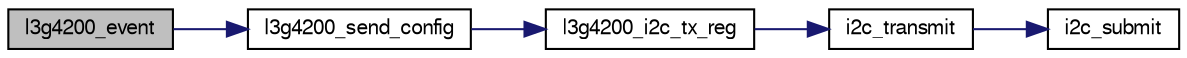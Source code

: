 digraph "l3g4200_event"
{
  edge [fontname="FreeSans",fontsize="10",labelfontname="FreeSans",labelfontsize="10"];
  node [fontname="FreeSans",fontsize="10",shape=record];
  rankdir="LR";
  Node1 [label="l3g4200_event",height=0.2,width=0.4,color="black", fillcolor="grey75", style="filled", fontcolor="black"];
  Node1 -> Node2 [color="midnightblue",fontsize="10",style="solid",fontname="FreeSans"];
  Node2 [label="l3g4200_send_config",height=0.2,width=0.4,color="black", fillcolor="white", style="filled",URL="$l3g4200_8c.html#ae602f4d8dcd9c775da7e8233f1f193e5"];
  Node2 -> Node3 [color="midnightblue",fontsize="10",style="solid",fontname="FreeSans"];
  Node3 [label="l3g4200_i2c_tx_reg",height=0.2,width=0.4,color="black", fillcolor="white", style="filled",URL="$l3g4200_8c.html#a891e6ea3c7cd89f932116dad069799fe"];
  Node3 -> Node4 [color="midnightblue",fontsize="10",style="solid",fontname="FreeSans"];
  Node4 [label="i2c_transmit",height=0.2,width=0.4,color="black", fillcolor="white", style="filled",URL="$group__i2c.html#ga54405aa058f14a143b8b1b5380015927",tooltip="Submit a write only transaction. "];
  Node4 -> Node5 [color="midnightblue",fontsize="10",style="solid",fontname="FreeSans"];
  Node5 [label="i2c_submit",height=0.2,width=0.4,color="black", fillcolor="white", style="filled",URL="$group__i2c.html#ga4eed48e542a9c71b93372f5a38d7e367",tooltip="Submit a I2C transaction. "];
}

